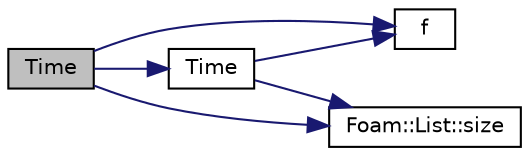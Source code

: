digraph "Time"
{
  bgcolor="transparent";
  edge [fontname="Helvetica",fontsize="10",labelfontname="Helvetica",labelfontsize="10"];
  node [fontname="Helvetica",fontsize="10",shape=record];
  rankdir="LR";
  Node1 [label="Time",height=0.2,width=0.4,color="black", fillcolor="grey75", style="filled", fontcolor="black"];
  Node1 -> Node2 [color="midnightblue",fontsize="10",style="solid",fontname="Helvetica"];
  Node2 [label="f",height=0.2,width=0.4,color="black",URL="$a04068.html#a888be93833ac7a23170555c69c690288"];
  Node1 -> Node3 [color="midnightblue",fontsize="10",style="solid",fontname="Helvetica"];
  Node3 [label="Foam::List::size",height=0.2,width=0.4,color="black",URL="$a01397.html#a8a5f6fa29bd4b500caf186f60245b384",tooltip="Override size to be inconsistent with allocated storage. "];
  Node1 -> Node4 [color="midnightblue",fontsize="10",style="solid",fontname="Helvetica"];
  Node4 [label="Time",height=0.2,width=0.4,color="black",URL="$a02697.html#ad7916dffb5d179bf063b007a9fe44c1c",tooltip="Construct given name of dictionary to read and argument list. "];
  Node4 -> Node2 [color="midnightblue",fontsize="10",style="solid",fontname="Helvetica"];
  Node4 -> Node3 [color="midnightblue",fontsize="10",style="solid",fontname="Helvetica"];
}

